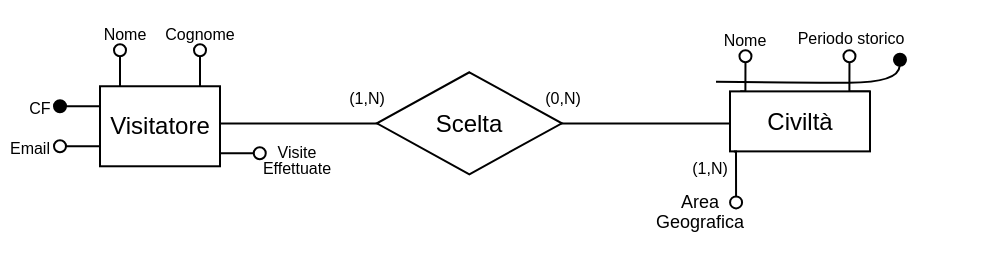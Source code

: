 <mxfile version="24.2.5" type="device">
  <diagram id="7uy4fU4e8tnULccgJqPx" name="Pagina-1">
    <mxGraphModel dx="875" dy="518" grid="1" gridSize="10" guides="1" tooltips="1" connect="1" arrows="1" fold="1" page="1" pageScale="1" pageWidth="827" pageHeight="1169" math="0" shadow="0">
      <root>
        <mxCell id="0" />
        <mxCell id="1" parent="0" />
        <mxCell id="kGhwG1YDfxJx5EjdQXlp-12" value="&lt;span style=&quot;font-size: 8px;&quot;&gt;(1,N)&lt;/span&gt;" style="text;html=1;align=center;verticalAlign=middle;whiteSpace=wrap;rounded=1;strokeColor=none;glass=0;" vertex="1" parent="1">
          <mxGeometry x="321.99" y="151.0" width="22.5" height="6.75" as="geometry" />
        </mxCell>
        <mxCell id="kGhwG1YDfxJx5EjdQXlp-13" value="&lt;font style=&quot;font-size: 8px;&quot;&gt;(0,N)&lt;/font&gt;" style="text;html=1;align=center;verticalAlign=middle;whiteSpace=wrap;rounded=1;strokeColor=none;glass=0;" vertex="1" parent="1">
          <mxGeometry x="419.69" y="151.0" width="22.5" height="6.75" as="geometry" />
        </mxCell>
        <mxCell id="kGhwG1YDfxJx5EjdQXlp-14" value="" style="endArrow=none;html=1;rounded=0;entryX=1;entryY=0.5;entryDx=0;entryDy=0;exitX=0;exitY=0.5;exitDx=0;exitDy=0;" edge="1" parent="1">
          <mxGeometry width="50" height="50" relative="1" as="geometry">
            <mxPoint x="522.19" y="167.75" as="sourcePoint" />
            <mxPoint x="254" y="167.75" as="targetPoint" />
          </mxGeometry>
        </mxCell>
        <mxCell id="kGhwG1YDfxJx5EjdQXlp-15" value="Scelta" style="shape=rhombus;perimeter=rhombusPerimeter;whiteSpace=wrap;html=1;align=center;" vertex="1" parent="1">
          <mxGeometry x="338.44" y="142.13" width="92.5" height="51" as="geometry" />
        </mxCell>
        <mxCell id="kGhwG1YDfxJx5EjdQXlp-23" style="edgeStyle=orthogonalEdgeStyle;rounded=0;orthogonalLoop=1;jettySize=auto;html=1;exitX=0;exitY=0.5;exitDx=0;exitDy=0;endArrow=oval;endFill=0;" edge="1" parent="1">
          <mxGeometry relative="1" as="geometry">
            <mxPoint x="180" y="179.13" as="targetPoint" />
            <mxPoint x="200" y="176.245" as="sourcePoint" />
            <Array as="points">
              <mxPoint x="200" y="179.13" />
            </Array>
          </mxGeometry>
        </mxCell>
        <mxCell id="kGhwG1YDfxJx5EjdQXlp-24" value="Visitatore" style="whiteSpace=wrap;html=1;align=center;" vertex="1" parent="1">
          <mxGeometry x="200" y="149.13" width="60" height="40.01" as="geometry" />
        </mxCell>
        <mxCell id="kGhwG1YDfxJx5EjdQXlp-28" value="&lt;font style=&quot;font-size: 8px;&quot;&gt;Nome&lt;/font&gt;" style="text;html=1;align=center;verticalAlign=middle;whiteSpace=wrap;rounded=0;" vertex="1" parent="1">
          <mxGeometry x="200" y="116.64" width="25" height="10" as="geometry" />
        </mxCell>
        <mxCell id="kGhwG1YDfxJx5EjdQXlp-29" value="&lt;font style=&quot;font-size: 8px;&quot;&gt;Cognome&lt;/font&gt;" style="text;html=1;align=center;verticalAlign=middle;whiteSpace=wrap;rounded=0;" vertex="1" parent="1">
          <mxGeometry x="220" y="106.64" width="60" height="30" as="geometry" />
        </mxCell>
        <mxCell id="kGhwG1YDfxJx5EjdQXlp-30" value="&lt;font style=&quot;font-size: 8px;&quot;&gt;Periodo storico&lt;/font&gt;" style="text;html=1;align=center;verticalAlign=middle;whiteSpace=wrap;rounded=0;" vertex="1" parent="1">
          <mxGeometry x="540.11" y="109.57" width="71" height="29" as="geometry" />
        </mxCell>
        <mxCell id="kGhwG1YDfxJx5EjdQXlp-31" value="&lt;font style=&quot;font-size: 8px;&quot;&gt;Nome&lt;/font&gt;" style="text;html=1;align=center;verticalAlign=middle;whiteSpace=wrap;rounded=0;" vertex="1" parent="1">
          <mxGeometry x="490.55" y="109.57" width="63" height="30" as="geometry" />
        </mxCell>
        <mxCell id="kGhwG1YDfxJx5EjdQXlp-40" style="edgeStyle=orthogonalEdgeStyle;rounded=0;orthogonalLoop=1;jettySize=auto;html=1;exitX=0.5;exitY=1;exitDx=0;exitDy=0;" edge="1" parent="1">
          <mxGeometry relative="1" as="geometry">
            <mxPoint x="631.99" y="131.44" as="sourcePoint" />
            <mxPoint x="631.99" y="131.44" as="targetPoint" />
          </mxGeometry>
        </mxCell>
        <mxCell id="kGhwG1YDfxJx5EjdQXlp-41" value="&lt;font style=&quot;font-size: 8px;&quot;&gt;CF&lt;/font&gt;" style="text;html=1;align=center;verticalAlign=middle;whiteSpace=wrap;rounded=0;" vertex="1" parent="1">
          <mxGeometry x="160" y="153.51" width="20" height="10" as="geometry" />
        </mxCell>
        <mxCell id="kGhwG1YDfxJx5EjdQXlp-42" style="edgeStyle=orthogonalEdgeStyle;rounded=0;orthogonalLoop=1;jettySize=auto;html=1;exitX=0;exitY=0;exitDx=0;exitDy=0;endArrow=oval;endFill=0;" edge="1" parent="1">
          <mxGeometry relative="1" as="geometry">
            <mxPoint x="210" y="131.13" as="targetPoint" />
            <mxPoint x="210" y="149.13" as="sourcePoint" />
            <Array as="points" />
          </mxGeometry>
        </mxCell>
        <mxCell id="kGhwG1YDfxJx5EjdQXlp-43" style="edgeStyle=orthogonalEdgeStyle;rounded=0;orthogonalLoop=1;jettySize=auto;html=1;exitX=0;exitY=0;exitDx=0;exitDy=0;endArrow=oval;endFill=0;" edge="1" parent="1">
          <mxGeometry relative="1" as="geometry">
            <mxPoint x="250" y="131.13" as="targetPoint" />
            <mxPoint x="250" y="149.13" as="sourcePoint" />
            <Array as="points" />
          </mxGeometry>
        </mxCell>
        <mxCell id="kGhwG1YDfxJx5EjdQXlp-44" value="&lt;font style=&quot;font-size: 8px;&quot;&gt;Email&lt;/font&gt;" style="text;html=1;align=center;verticalAlign=middle;whiteSpace=wrap;rounded=0;" vertex="1" parent="1">
          <mxGeometry x="150" y="175.13" width="30" height="7" as="geometry" />
        </mxCell>
        <mxCell id="kGhwG1YDfxJx5EjdQXlp-45" style="edgeStyle=orthogonalEdgeStyle;rounded=0;orthogonalLoop=1;jettySize=auto;html=1;exitX=0;exitY=0.25;exitDx=0;exitDy=0;endArrow=oval;endFill=1;" edge="1" parent="1" source="kGhwG1YDfxJx5EjdQXlp-24">
          <mxGeometry relative="1" as="geometry">
            <mxPoint x="180" y="159.13" as="targetPoint" />
            <mxPoint x="135" y="137.89" as="sourcePoint" />
            <Array as="points" />
          </mxGeometry>
        </mxCell>
        <mxCell id="kGhwG1YDfxJx5EjdQXlp-54" style="edgeStyle=orthogonalEdgeStyle;rounded=0;orthogonalLoop=1;jettySize=auto;html=1;exitX=1;exitY=0.5;exitDx=0;exitDy=0;endArrow=oval;endFill=0;" edge="1" parent="1">
          <mxGeometry relative="1" as="geometry">
            <mxPoint x="279.88" y="182.63" as="targetPoint" />
            <mxPoint x="260" y="182.63" as="sourcePoint" />
            <Array as="points">
              <mxPoint x="274.88" y="182.63" />
            </Array>
          </mxGeometry>
        </mxCell>
        <mxCell id="kGhwG1YDfxJx5EjdQXlp-55" value="&lt;font style=&quot;font-size: 8px;&quot;&gt;Visite&lt;/font&gt;&lt;div style=&quot;line-height: 30%;&quot;&gt;&lt;font style=&quot;font-size: 8px;&quot;&gt;E&lt;/font&gt;&lt;span style=&quot;font-size: 8px; background-color: initial;&quot;&gt;ffettuate&lt;/span&gt;&lt;/div&gt;" style="text;html=1;align=center;verticalAlign=middle;whiteSpace=wrap;rounded=1;strokeColor=none;" vertex="1" parent="1">
          <mxGeometry x="280" y="172.13" width="37" height="21" as="geometry" />
        </mxCell>
        <mxCell id="kGhwG1YDfxJx5EjdQXlp-56" style="edgeStyle=orthogonalEdgeStyle;rounded=0;orthogonalLoop=1;jettySize=auto;html=1;exitX=0.25;exitY=0;exitDx=0;exitDy=0;entryX=0.5;entryY=1;entryDx=0;entryDy=0;endArrow=oval;endFill=0;" edge="1" parent="1">
          <mxGeometry relative="1" as="geometry">
            <mxPoint x="522.74" y="134.15" as="targetPoint" />
            <mxPoint x="520.12" y="151.65" as="sourcePoint" />
          </mxGeometry>
        </mxCell>
        <mxCell id="kGhwG1YDfxJx5EjdQXlp-57" style="edgeStyle=orthogonalEdgeStyle;rounded=0;orthogonalLoop=1;jettySize=auto;html=1;exitX=1;exitY=0;exitDx=0;exitDy=0;entryX=0.25;entryY=1;entryDx=0;entryDy=0;endArrow=oval;endFill=0;" edge="1" parent="1" source="kGhwG1YDfxJx5EjdQXlp-58">
          <mxGeometry relative="1" as="geometry">
            <mxPoint x="574.74" y="134.15" as="targetPoint" />
            <mxPoint x="587.62" y="151.65" as="sourcePoint" />
          </mxGeometry>
        </mxCell>
        <mxCell id="kGhwG1YDfxJx5EjdQXlp-58" value="Civiltà" style="whiteSpace=wrap;html=1;align=center;" vertex="1" parent="1">
          <mxGeometry x="515" y="151.69" width="70" height="30" as="geometry" />
        </mxCell>
        <mxCell id="kGhwG1YDfxJx5EjdQXlp-59" value="" style="curved=1;endArrow=oval;html=1;rounded=0;entryX=0.642;entryY=0.924;entryDx=0;entryDy=0;entryPerimeter=0;endFill=1;" edge="1" parent="1">
          <mxGeometry width="50" height="50" relative="1" as="geometry">
            <mxPoint x="507.99" y="146.89" as="sourcePoint" />
            <mxPoint x="599.99" y="135.89" as="targetPoint" />
            <Array as="points">
              <mxPoint x="549.44" y="147.34" />
              <mxPoint x="599.44" y="147.34" />
            </Array>
          </mxGeometry>
        </mxCell>
        <mxCell id="kGhwG1YDfxJx5EjdQXlp-60" value="&lt;font style=&quot;font-size: 8px;&quot;&gt;(1,N)&lt;/font&gt;" style="text;html=1;align=center;verticalAlign=middle;whiteSpace=wrap;rounded=1;strokeColor=none;glass=0;" vertex="1" parent="1">
          <mxGeometry x="480" y="181.69" width="50" height="15" as="geometry" />
        </mxCell>
        <mxCell id="kGhwG1YDfxJx5EjdQXlp-61" value="&lt;p style=&quot;line-height: 70%;&quot;&gt;&lt;font style=&quot;font-size: 9px;&quot;&gt;Area Geografica&lt;/font&gt;&lt;/p&gt;" style="text;html=1;align=center;verticalAlign=middle;whiteSpace=wrap;rounded=0;" vertex="1" parent="1">
          <mxGeometry x="470" y="195.69" width="60" height="30" as="geometry" />
        </mxCell>
        <mxCell id="kGhwG1YDfxJx5EjdQXlp-62" style="edgeStyle=orthogonalEdgeStyle;rounded=0;orthogonalLoop=1;jettySize=auto;html=1;exitX=0.25;exitY=1;exitDx=0;exitDy=0;endArrow=oval;endFill=0;" edge="1" parent="1">
          <mxGeometry relative="1" as="geometry">
            <mxPoint x="516.95" y="181.69" as="sourcePoint" />
            <mxPoint x="518.04" y="207.19" as="targetPoint" />
          </mxGeometry>
        </mxCell>
      </root>
    </mxGraphModel>
  </diagram>
</mxfile>
